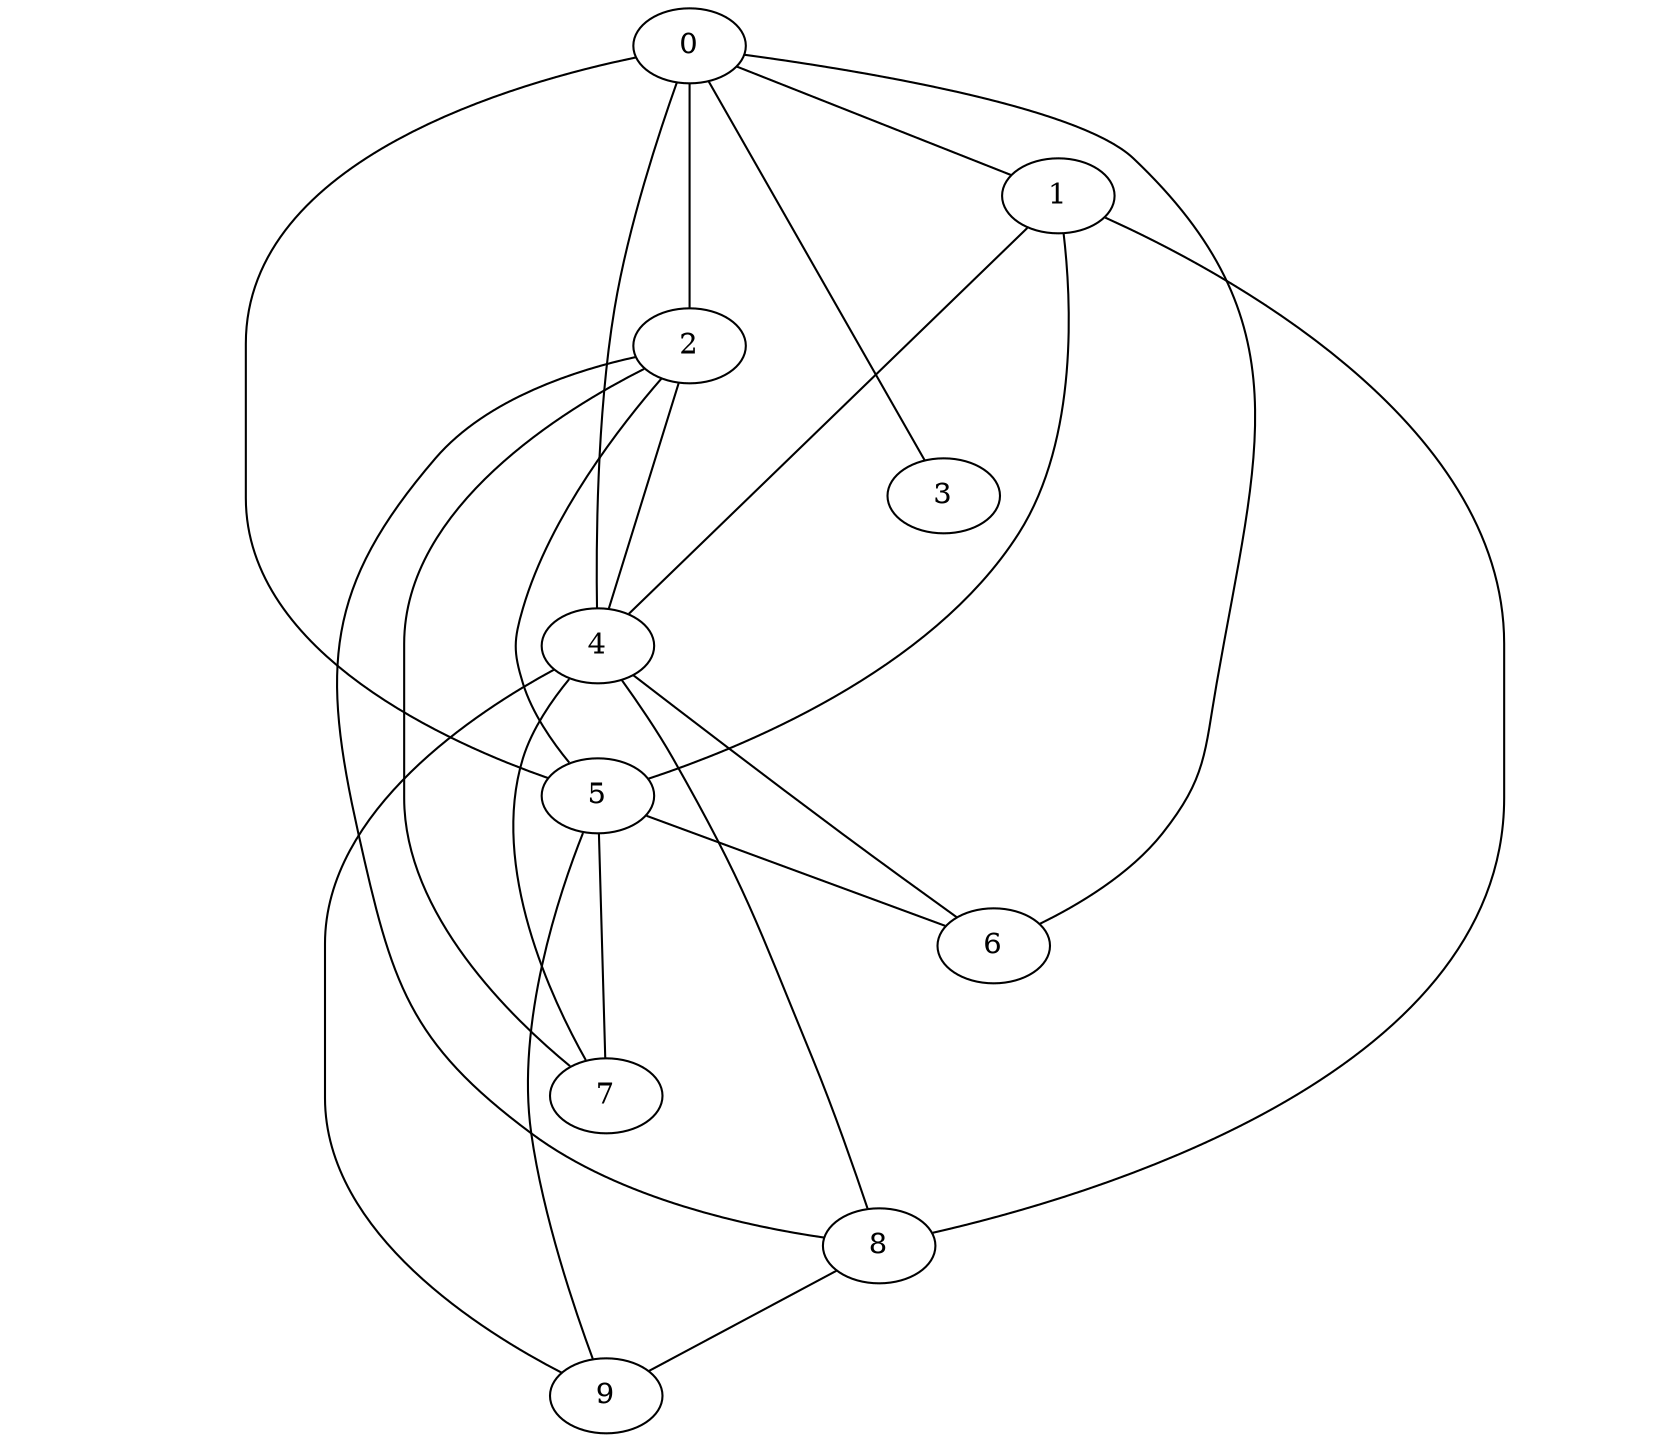 strict graph  {
0;
1;
2;
3;
4;
5;
6;
7;
8;
9;
0 -- 1;
0 -- 2;
0 -- 3;
0 -- 4;
0 -- 5;
0 -- 6;
0 -- 7  [color=transparent, style=dashed];
0 -- 8  [color=transparent, style=dashed];
0 -- 9  [color=transparent, style=dashed];
1 -- 4;
1 -- 5;
1 -- 8;
1 -- 2  [color=transparent, style=dashed];
1 -- 3  [color=transparent, style=dashed];
1 -- 6  [color=transparent, style=dashed];
1 -- 7  [color=transparent, style=dashed];
1 -- 9  [color=transparent, style=dashed];
2 -- 4;
2 -- 5;
2 -- 7;
2 -- 8;
2 -- 3  [color=transparent, style=dashed];
2 -- 6  [color=transparent, style=dashed];
2 -- 9  [color=transparent, style=dashed];
3 -- 4  [color=transparent, style=dashed];
3 -- 5  [color=transparent, style=dashed];
3 -- 6  [color=transparent, style=dashed];
3 -- 7  [color=transparent, style=dashed];
3 -- 8  [color=transparent, style=dashed];
3 -- 9  [color=transparent, style=dashed];
4 -- 6;
4 -- 7;
4 -- 8;
4 -- 9;
4 -- 5  [color=transparent, style=dashed];
5 -- 6;
5 -- 7;
5 -- 9;
5 -- 8  [color=transparent, style=dashed];
6 -- 7  [color=transparent, style=dashed];
6 -- 8  [color=transparent, style=dashed];
6 -- 9  [color=transparent, style=dashed];
7 -- 8  [color=transparent, style=dashed];
7 -- 9  [color=transparent, style=dashed];
8 -- 9;
}
